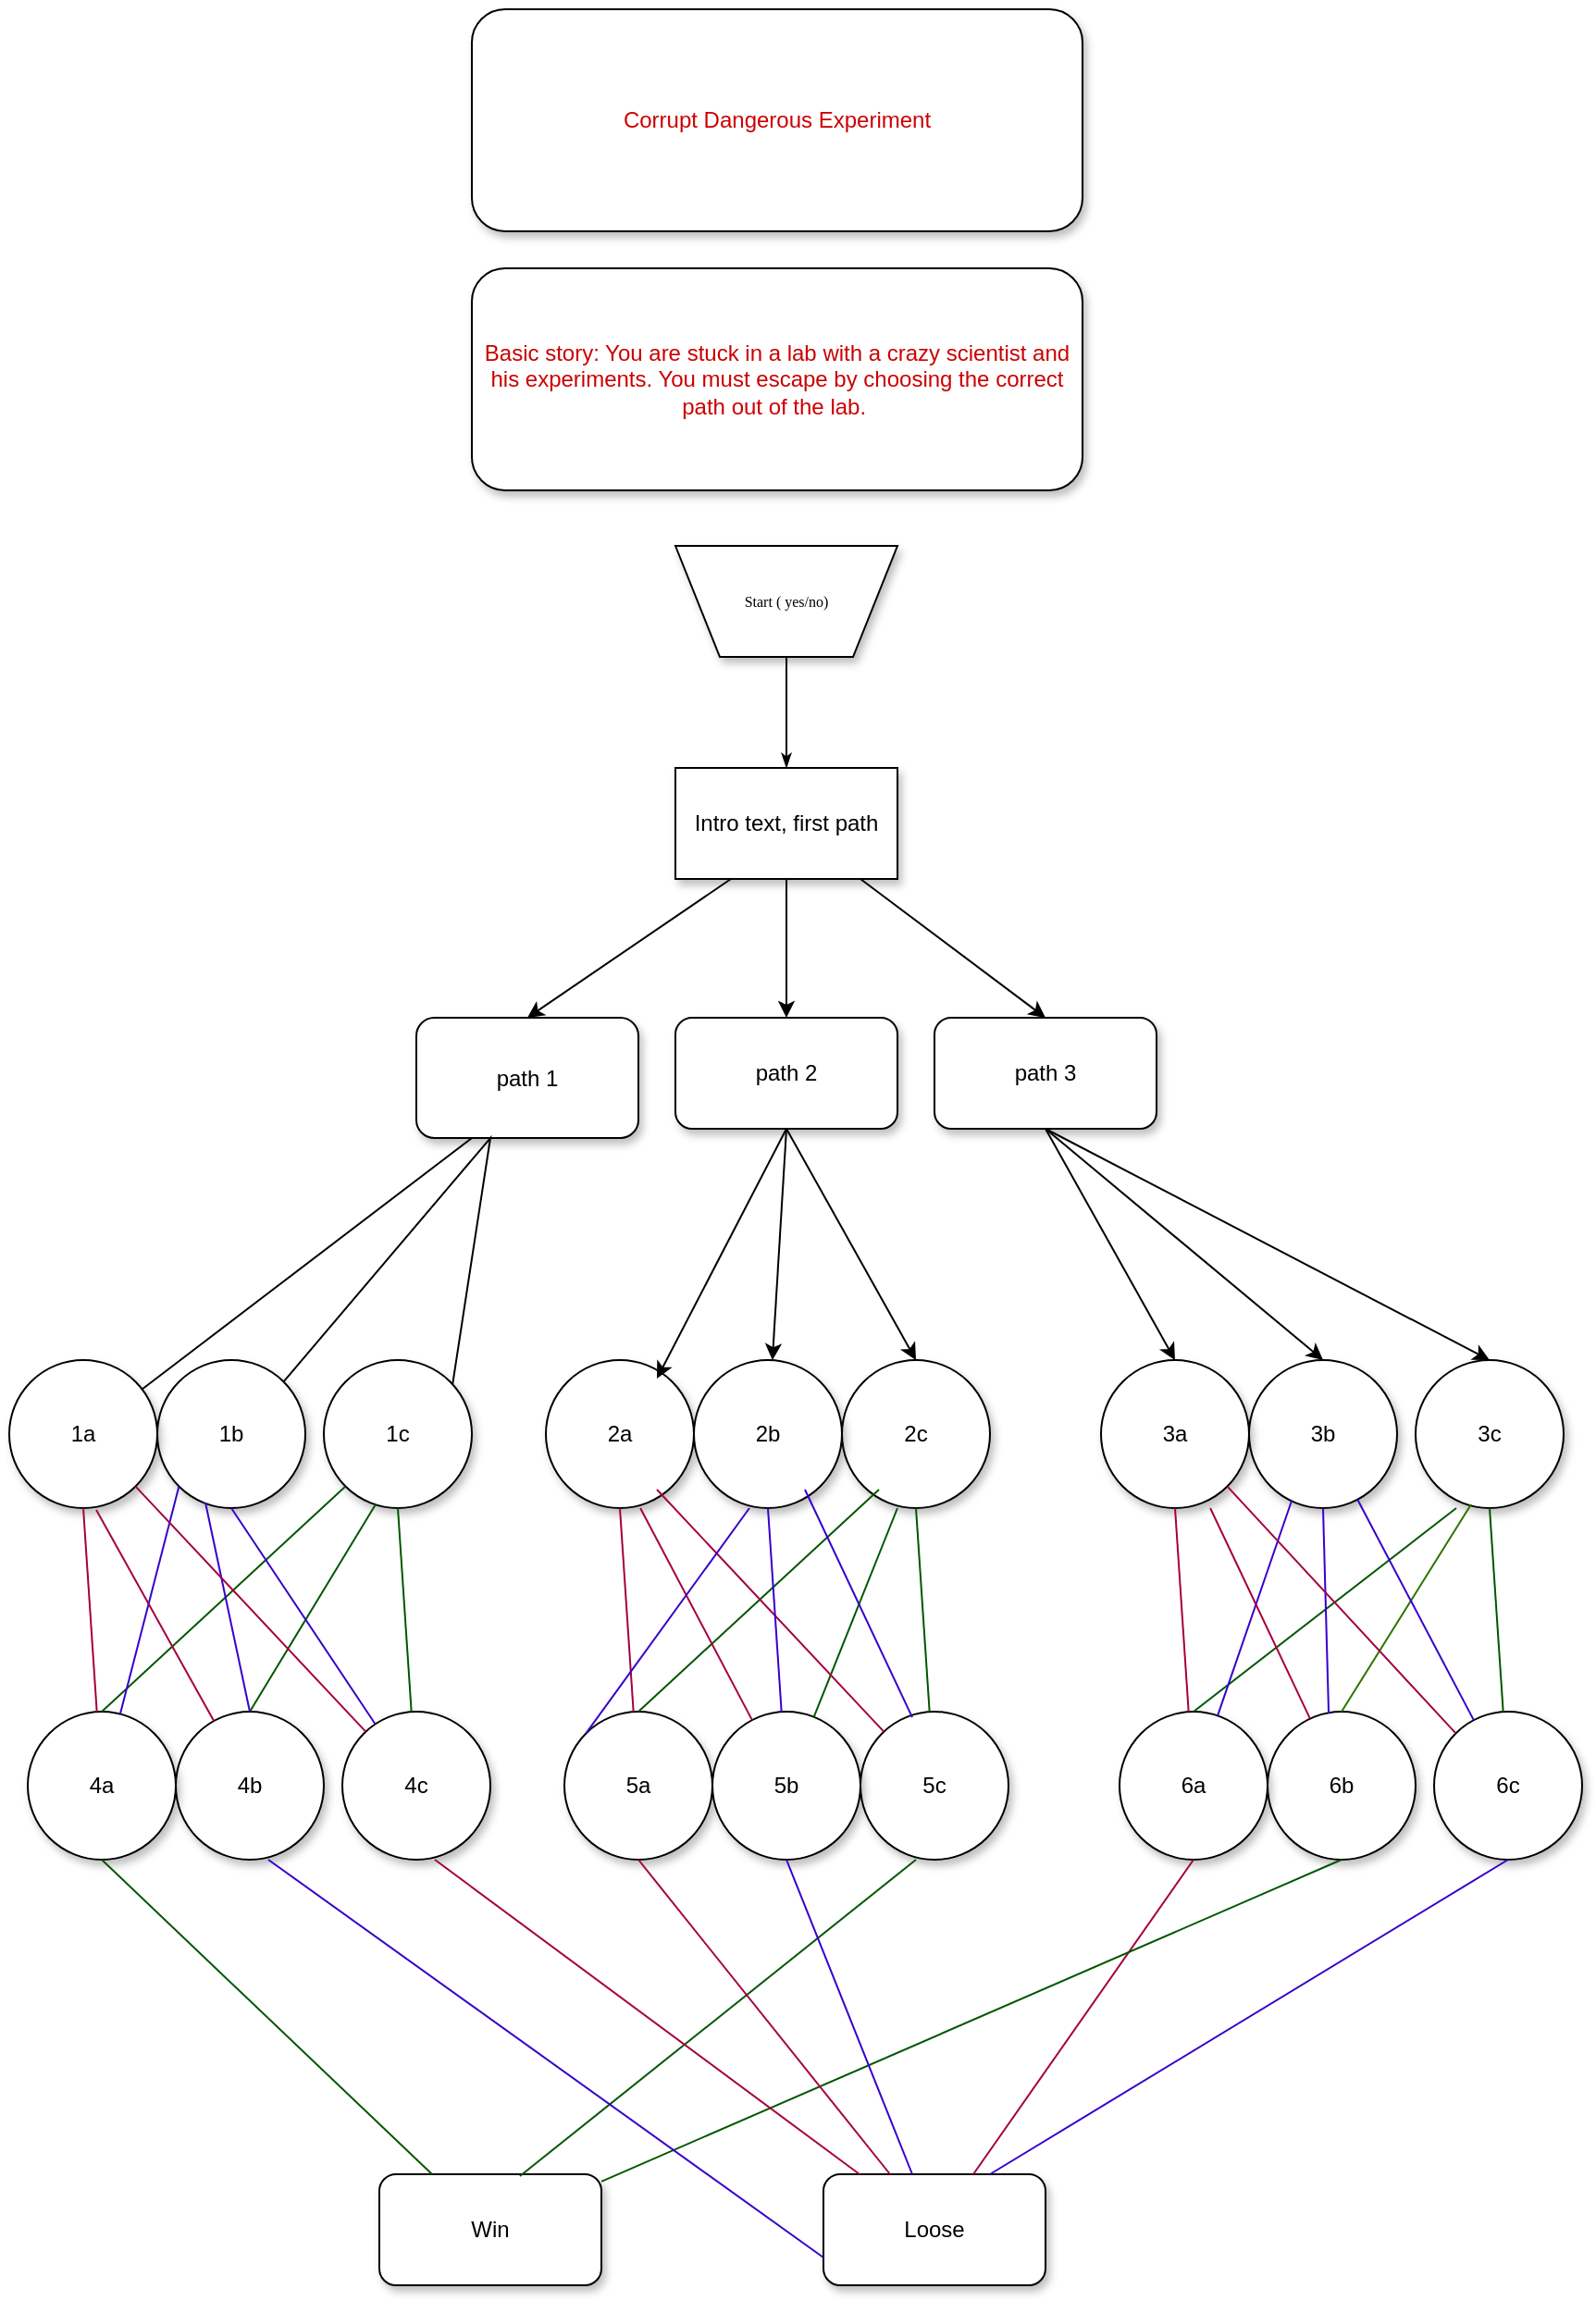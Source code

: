 <mxfile version="17.0.0" type="github">
  <diagram name="Page-1" id="edf60f1a-56cd-e834-aa8a-f176f3a09ee4">
    <mxGraphModel dx="1211" dy="1994" grid="1" gridSize="10" guides="1" tooltips="1" connect="1" arrows="1" fold="1" page="1" pageScale="1" pageWidth="1100" pageHeight="850" background="none" math="0" shadow="0">
      <root>
        <mxCell id="0" />
        <mxCell id="1" parent="0" />
        <mxCell id="60e70716793133e9-31" style="edgeStyle=orthogonalEdgeStyle;rounded=0;html=1;labelBackgroundColor=none;startSize=5;endArrow=classicThin;endFill=1;endSize=5;jettySize=auto;orthogonalLoop=1;strokeWidth=1;fontFamily=Verdana;fontSize=8" parent="1" source="60e70716793133e9-2" edge="1">
          <mxGeometry relative="1" as="geometry">
            <mxPoint x="570" y="-100" as="targetPoint" />
            <Array as="points">
              <mxPoint x="570" y="-110" />
            </Array>
          </mxGeometry>
        </mxCell>
        <mxCell id="60e70716793133e9-2" value="Start ( yes/no)" style="shape=trapezoid;whiteSpace=wrap;html=1;rounded=0;shadow=1;labelBackgroundColor=none;strokeWidth=1;fontFamily=Verdana;fontSize=8;align=center;flipV=1;" parent="1" vertex="1">
          <mxGeometry x="510" y="-220" width="120" height="60" as="geometry" />
        </mxCell>
        <mxCell id="3-9XB3UlxTxE3NfFyeRO-5" style="edgeStyle=orthogonalEdgeStyle;rounded=0;orthogonalLoop=1;jettySize=auto;html=1;exitX=0.5;exitY=1;exitDx=0;exitDy=0;" edge="1" parent="1" source="3-9XB3UlxTxE3NfFyeRO-2" target="3-9XB3UlxTxE3NfFyeRO-6">
          <mxGeometry relative="1" as="geometry">
            <mxPoint x="570" y="40" as="targetPoint" />
          </mxGeometry>
        </mxCell>
        <mxCell id="3-9XB3UlxTxE3NfFyeRO-2" value="Intro text, first path" style="rounded=0;whiteSpace=wrap;html=1;shadow=1;" vertex="1" parent="1">
          <mxGeometry x="510" y="-100" width="120" height="60" as="geometry" />
        </mxCell>
        <mxCell id="3-9XB3UlxTxE3NfFyeRO-3" value="" style="endArrow=classic;html=1;rounded=0;entryX=0.5;entryY=0;entryDx=0;entryDy=0;" edge="1" parent="1" target="3-9XB3UlxTxE3NfFyeRO-7">
          <mxGeometry width="50" height="50" relative="1" as="geometry">
            <mxPoint x="540" y="-40" as="sourcePoint" />
            <mxPoint x="470" y="40" as="targetPoint" />
          </mxGeometry>
        </mxCell>
        <mxCell id="3-9XB3UlxTxE3NfFyeRO-4" value="" style="endArrow=classic;html=1;rounded=0;entryX=0.5;entryY=0;entryDx=0;entryDy=0;" edge="1" parent="1" target="3-9XB3UlxTxE3NfFyeRO-8">
          <mxGeometry width="50" height="50" relative="1" as="geometry">
            <mxPoint x="610" y="-40" as="sourcePoint" />
            <mxPoint x="670" y="40" as="targetPoint" />
          </mxGeometry>
        </mxCell>
        <mxCell id="3-9XB3UlxTxE3NfFyeRO-6" value="path 2" style="rounded=1;whiteSpace=wrap;html=1;shadow=1;" vertex="1" parent="1">
          <mxGeometry x="510" y="35" width="120" height="60" as="geometry" />
        </mxCell>
        <mxCell id="3-9XB3UlxTxE3NfFyeRO-7" value="path 1" style="rounded=1;whiteSpace=wrap;html=1;shadow=1;" vertex="1" parent="1">
          <mxGeometry x="370" y="35" width="120" height="65" as="geometry" />
        </mxCell>
        <mxCell id="3-9XB3UlxTxE3NfFyeRO-8" value="path 3" style="rounded=1;whiteSpace=wrap;html=1;shadow=1;" vertex="1" parent="1">
          <mxGeometry x="650" y="35" width="120" height="60" as="geometry" />
        </mxCell>
        <mxCell id="3-9XB3UlxTxE3NfFyeRO-13" value="" style="endArrow=classic;html=1;rounded=0;exitX=1;exitY=0;exitDx=0;exitDy=0;" edge="1" parent="1" source="3-9XB3UlxTxE3NfFyeRO-16">
          <mxGeometry width="50" height="50" relative="1" as="geometry">
            <mxPoint x="240" y="238.35" as="sourcePoint" />
            <mxPoint x="387" y="250" as="targetPoint" />
            <Array as="points">
              <mxPoint x="410" y="100" />
            </Array>
          </mxGeometry>
        </mxCell>
        <mxCell id="3-9XB3UlxTxE3NfFyeRO-14" value="1c" style="ellipse;whiteSpace=wrap;html=1;aspect=fixed;shadow=1;" vertex="1" parent="1">
          <mxGeometry x="320" y="220" width="80" height="80" as="geometry" />
        </mxCell>
        <mxCell id="3-9XB3UlxTxE3NfFyeRO-16" value="1b" style="ellipse;whiteSpace=wrap;html=1;aspect=fixed;shadow=1;" vertex="1" parent="1">
          <mxGeometry x="230" y="220" width="80" height="80" as="geometry" />
        </mxCell>
        <mxCell id="3-9XB3UlxTxE3NfFyeRO-15" value="1a" style="ellipse;whiteSpace=wrap;html=1;aspect=fixed;shadow=1;" vertex="1" parent="1">
          <mxGeometry x="150" y="220" width="80" height="80" as="geometry" />
        </mxCell>
        <mxCell id="3-9XB3UlxTxE3NfFyeRO-17" value="" style="endArrow=none;html=1;rounded=0;exitX=0.25;exitY=1;exitDx=0;exitDy=0;" edge="1" parent="1" source="3-9XB3UlxTxE3NfFyeRO-7" target="3-9XB3UlxTxE3NfFyeRO-15">
          <mxGeometry width="50" height="50" relative="1" as="geometry">
            <mxPoint x="410" y="110" as="sourcePoint" />
            <mxPoint x="165.413" y="233.858" as="targetPoint" />
          </mxGeometry>
        </mxCell>
        <mxCell id="3-9XB3UlxTxE3NfFyeRO-18" value="2a" style="ellipse;whiteSpace=wrap;html=1;aspect=fixed;shadow=1;" vertex="1" parent="1">
          <mxGeometry x="440" y="220" width="80" height="80" as="geometry" />
        </mxCell>
        <mxCell id="3-9XB3UlxTxE3NfFyeRO-19" value="2c" style="ellipse;whiteSpace=wrap;html=1;aspect=fixed;shadow=1;" vertex="1" parent="1">
          <mxGeometry x="600" y="220" width="80" height="80" as="geometry" />
        </mxCell>
        <mxCell id="3-9XB3UlxTxE3NfFyeRO-20" value="2b" style="ellipse;whiteSpace=wrap;html=1;aspect=fixed;shadow=1;" vertex="1" parent="1">
          <mxGeometry x="520" y="220" width="80" height="80" as="geometry" />
        </mxCell>
        <mxCell id="3-9XB3UlxTxE3NfFyeRO-21" value="" style="endArrow=classic;html=1;rounded=0;exitX=0.5;exitY=1;exitDx=0;exitDy=0;" edge="1" parent="1" source="3-9XB3UlxTxE3NfFyeRO-6">
          <mxGeometry width="50" height="50" relative="1" as="geometry">
            <mxPoint x="460" y="270" as="sourcePoint" />
            <mxPoint x="500" y="230" as="targetPoint" />
          </mxGeometry>
        </mxCell>
        <mxCell id="3-9XB3UlxTxE3NfFyeRO-22" value="" style="endArrow=classic;html=1;rounded=0;exitX=0.5;exitY=1;exitDx=0;exitDy=0;" edge="1" parent="1" source="3-9XB3UlxTxE3NfFyeRO-6" target="3-9XB3UlxTxE3NfFyeRO-20">
          <mxGeometry width="50" height="50" relative="1" as="geometry">
            <mxPoint x="460" y="270" as="sourcePoint" />
            <mxPoint x="510" y="220" as="targetPoint" />
          </mxGeometry>
        </mxCell>
        <mxCell id="3-9XB3UlxTxE3NfFyeRO-23" value="" style="endArrow=classic;html=1;rounded=0;entryX=0.5;entryY=0;entryDx=0;entryDy=0;exitX=0.5;exitY=1;exitDx=0;exitDy=0;" edge="1" parent="1" source="3-9XB3UlxTxE3NfFyeRO-6" target="3-9XB3UlxTxE3NfFyeRO-19">
          <mxGeometry width="50" height="50" relative="1" as="geometry">
            <mxPoint x="460" y="270" as="sourcePoint" />
            <mxPoint x="510" y="220" as="targetPoint" />
          </mxGeometry>
        </mxCell>
        <mxCell id="3-9XB3UlxTxE3NfFyeRO-24" value="3c" style="ellipse;whiteSpace=wrap;html=1;aspect=fixed;shadow=1;" vertex="1" parent="1">
          <mxGeometry x="910" y="220" width="80" height="80" as="geometry" />
        </mxCell>
        <mxCell id="3-9XB3UlxTxE3NfFyeRO-25" value="3b" style="ellipse;whiteSpace=wrap;html=1;aspect=fixed;shadow=1;" vertex="1" parent="1">
          <mxGeometry x="820" y="220" width="80" height="80" as="geometry" />
        </mxCell>
        <mxCell id="3-9XB3UlxTxE3NfFyeRO-26" value="3a" style="ellipse;whiteSpace=wrap;html=1;aspect=fixed;shadow=1;" vertex="1" parent="1">
          <mxGeometry x="740" y="220" width="80" height="80" as="geometry" />
        </mxCell>
        <mxCell id="3-9XB3UlxTxE3NfFyeRO-27" value="" style="endArrow=classic;html=1;rounded=0;entryX=0.5;entryY=0;entryDx=0;entryDy=0;exitX=0.5;exitY=1;exitDx=0;exitDy=0;" edge="1" parent="1" source="3-9XB3UlxTxE3NfFyeRO-8" target="3-9XB3UlxTxE3NfFyeRO-26">
          <mxGeometry width="50" height="50" relative="1" as="geometry">
            <mxPoint x="690" y="110" as="sourcePoint" />
            <mxPoint x="650" y="220" as="targetPoint" />
          </mxGeometry>
        </mxCell>
        <mxCell id="3-9XB3UlxTxE3NfFyeRO-28" value="" style="endArrow=classic;html=1;rounded=0;entryX=0.5;entryY=0;entryDx=0;entryDy=0;exitX=0.5;exitY=1;exitDx=0;exitDy=0;" edge="1" parent="1" source="3-9XB3UlxTxE3NfFyeRO-8" target="3-9XB3UlxTxE3NfFyeRO-25">
          <mxGeometry width="50" height="50" relative="1" as="geometry">
            <mxPoint x="600" y="270" as="sourcePoint" />
            <mxPoint x="650" y="220" as="targetPoint" />
          </mxGeometry>
        </mxCell>
        <mxCell id="3-9XB3UlxTxE3NfFyeRO-29" value="" style="endArrow=classic;html=1;rounded=0;entryX=0.5;entryY=0;entryDx=0;entryDy=0;exitX=0.5;exitY=1;exitDx=0;exitDy=0;" edge="1" parent="1" source="3-9XB3UlxTxE3NfFyeRO-8" target="3-9XB3UlxTxE3NfFyeRO-24">
          <mxGeometry width="50" height="50" relative="1" as="geometry">
            <mxPoint x="600" y="270" as="sourcePoint" />
            <mxPoint x="650" y="220" as="targetPoint" />
          </mxGeometry>
        </mxCell>
        <mxCell id="3-9XB3UlxTxE3NfFyeRO-32" value="Loose" style="rounded=1;whiteSpace=wrap;html=1;shadow=1;" vertex="1" parent="1">
          <mxGeometry x="590" y="660" width="120" height="60" as="geometry" />
        </mxCell>
        <mxCell id="3-9XB3UlxTxE3NfFyeRO-33" value="Win" style="rounded=1;whiteSpace=wrap;html=1;shadow=1;" vertex="1" parent="1">
          <mxGeometry x="350" y="660" width="120" height="60" as="geometry" />
        </mxCell>
        <mxCell id="3-9XB3UlxTxE3NfFyeRO-34" value="4c" style="ellipse;whiteSpace=wrap;html=1;aspect=fixed;shadow=1;" vertex="1" parent="1">
          <mxGeometry x="330" y="410" width="80" height="80" as="geometry" />
        </mxCell>
        <mxCell id="3-9XB3UlxTxE3NfFyeRO-35" value="4b" style="ellipse;whiteSpace=wrap;html=1;aspect=fixed;shadow=1;" vertex="1" parent="1">
          <mxGeometry x="240" y="410" width="80" height="80" as="geometry" />
        </mxCell>
        <mxCell id="3-9XB3UlxTxE3NfFyeRO-36" value="4a" style="ellipse;whiteSpace=wrap;html=1;aspect=fixed;shadow=1;" vertex="1" parent="1">
          <mxGeometry x="160" y="410" width="80" height="80" as="geometry" />
        </mxCell>
        <mxCell id="3-9XB3UlxTxE3NfFyeRO-37" value="5a" style="ellipse;whiteSpace=wrap;html=1;aspect=fixed;shadow=1;" vertex="1" parent="1">
          <mxGeometry x="450" y="410" width="80" height="80" as="geometry" />
        </mxCell>
        <mxCell id="3-9XB3UlxTxE3NfFyeRO-38" value="5c" style="ellipse;whiteSpace=wrap;html=1;aspect=fixed;shadow=1;" vertex="1" parent="1">
          <mxGeometry x="610" y="410" width="80" height="80" as="geometry" />
        </mxCell>
        <mxCell id="3-9XB3UlxTxE3NfFyeRO-39" value="5b" style="ellipse;whiteSpace=wrap;html=1;aspect=fixed;shadow=1;" vertex="1" parent="1">
          <mxGeometry x="530" y="410" width="80" height="80" as="geometry" />
        </mxCell>
        <mxCell id="3-9XB3UlxTxE3NfFyeRO-40" value="6c" style="ellipse;whiteSpace=wrap;html=1;aspect=fixed;shadow=1;" vertex="1" parent="1">
          <mxGeometry x="920" y="410" width="80" height="80" as="geometry" />
        </mxCell>
        <mxCell id="3-9XB3UlxTxE3NfFyeRO-41" value="6b" style="ellipse;whiteSpace=wrap;html=1;aspect=fixed;shadow=1;" vertex="1" parent="1">
          <mxGeometry x="830" y="410" width="80" height="80" as="geometry" />
        </mxCell>
        <mxCell id="3-9XB3UlxTxE3NfFyeRO-42" value="6a" style="ellipse;whiteSpace=wrap;html=1;aspect=fixed;shadow=1;" vertex="1" parent="1">
          <mxGeometry x="750" y="410" width="80" height="80" as="geometry" />
        </mxCell>
        <mxCell id="3-9XB3UlxTxE3NfFyeRO-46" value="" style="endArrow=none;html=1;rounded=0;entryX=0.5;entryY=1;entryDx=0;entryDy=0;fillColor=#d80073;strokeColor=#A50040;" edge="1" parent="1" source="3-9XB3UlxTxE3NfFyeRO-32" target="3-9XB3UlxTxE3NfFyeRO-42">
          <mxGeometry width="50" height="50" relative="1" as="geometry">
            <mxPoint x="700" y="250" as="sourcePoint" />
            <mxPoint x="750" y="200" as="targetPoint" />
          </mxGeometry>
        </mxCell>
        <mxCell id="3-9XB3UlxTxE3NfFyeRO-47" value="" style="endArrow=none;html=1;rounded=0;fillColor=#008a00;strokeColor=#005700;" edge="1" parent="1" source="3-9XB3UlxTxE3NfFyeRO-33">
          <mxGeometry width="50" height="50" relative="1" as="geometry">
            <mxPoint x="820" y="540" as="sourcePoint" />
            <mxPoint x="870" y="490" as="targetPoint" />
          </mxGeometry>
        </mxCell>
        <mxCell id="3-9XB3UlxTxE3NfFyeRO-48" value="" style="endArrow=none;html=1;rounded=0;exitX=0.75;exitY=0;exitDx=0;exitDy=0;fillColor=#6a00ff;strokeColor=#3700CC;" edge="1" parent="1" source="3-9XB3UlxTxE3NfFyeRO-32">
          <mxGeometry width="50" height="50" relative="1" as="geometry">
            <mxPoint x="910" y="540" as="sourcePoint" />
            <mxPoint x="960" y="490" as="targetPoint" />
          </mxGeometry>
        </mxCell>
        <mxCell id="3-9XB3UlxTxE3NfFyeRO-49" value="" style="endArrow=none;html=1;rounded=0;exitX=0.633;exitY=0.017;exitDx=0;exitDy=0;exitPerimeter=0;fillColor=#008a00;strokeColor=#005700;" edge="1" parent="1" source="3-9XB3UlxTxE3NfFyeRO-33">
          <mxGeometry width="50" height="50" relative="1" as="geometry">
            <mxPoint x="590" y="540" as="sourcePoint" />
            <mxPoint x="640" y="490" as="targetPoint" />
          </mxGeometry>
        </mxCell>
        <mxCell id="3-9XB3UlxTxE3NfFyeRO-50" value="" style="endArrow=none;html=1;rounded=0;fillColor=#6a00ff;strokeColor=#3700CC;" edge="1" parent="1" source="3-9XB3UlxTxE3NfFyeRO-32">
          <mxGeometry width="50" height="50" relative="1" as="geometry">
            <mxPoint x="520" y="540" as="sourcePoint" />
            <mxPoint x="570" y="490" as="targetPoint" />
          </mxGeometry>
        </mxCell>
        <mxCell id="3-9XB3UlxTxE3NfFyeRO-51" value="" style="endArrow=none;html=1;rounded=0;fillColor=#d80073;strokeColor=#A50040;" edge="1" parent="1" source="3-9XB3UlxTxE3NfFyeRO-32">
          <mxGeometry width="50" height="50" relative="1" as="geometry">
            <mxPoint x="440" y="540" as="sourcePoint" />
            <mxPoint x="490" y="490" as="targetPoint" />
          </mxGeometry>
        </mxCell>
        <mxCell id="3-9XB3UlxTxE3NfFyeRO-52" value="" style="endArrow=none;html=1;rounded=0;fillColor=#d80073;strokeColor=#A50040;" edge="1" parent="1" source="3-9XB3UlxTxE3NfFyeRO-32">
          <mxGeometry width="50" height="50" relative="1" as="geometry">
            <mxPoint x="330" y="540" as="sourcePoint" />
            <mxPoint x="380" y="490" as="targetPoint" />
          </mxGeometry>
        </mxCell>
        <mxCell id="3-9XB3UlxTxE3NfFyeRO-53" value="" style="endArrow=none;html=1;rounded=0;exitX=0;exitY=0.75;exitDx=0;exitDy=0;fillColor=#6a00ff;strokeColor=#3700CC;" edge="1" parent="1" source="3-9XB3UlxTxE3NfFyeRO-32">
          <mxGeometry width="50" height="50" relative="1" as="geometry">
            <mxPoint x="240" y="540" as="sourcePoint" />
            <mxPoint x="290" y="490" as="targetPoint" />
          </mxGeometry>
        </mxCell>
        <mxCell id="3-9XB3UlxTxE3NfFyeRO-54" value="" style="endArrow=none;html=1;rounded=0;fillColor=#008a00;strokeColor=#005700;" edge="1" parent="1" source="3-9XB3UlxTxE3NfFyeRO-33">
          <mxGeometry width="50" height="50" relative="1" as="geometry">
            <mxPoint x="150" y="540" as="sourcePoint" />
            <mxPoint x="200" y="490" as="targetPoint" />
          </mxGeometry>
        </mxCell>
        <mxCell id="3-9XB3UlxTxE3NfFyeRO-56" value="" style="endArrow=none;html=1;rounded=0;entryX=0.5;entryY=1;entryDx=0;entryDy=0;fillColor=#008a00;strokeColor=#005700;" edge="1" parent="1" source="3-9XB3UlxTxE3NfFyeRO-40" target="3-9XB3UlxTxE3NfFyeRO-24">
          <mxGeometry width="50" height="50" relative="1" as="geometry">
            <mxPoint x="910" y="350" as="sourcePoint" />
            <mxPoint x="960" y="300" as="targetPoint" />
          </mxGeometry>
        </mxCell>
        <mxCell id="3-9XB3UlxTxE3NfFyeRO-58" value="" style="endArrow=none;html=1;rounded=0;fillColor=#008a00;strokeColor=#005700;" edge="1" parent="1" source="3-9XB3UlxTxE3NfFyeRO-38">
          <mxGeometry width="50" height="50" relative="1" as="geometry">
            <mxPoint x="590" y="350" as="sourcePoint" />
            <mxPoint x="640" y="300" as="targetPoint" />
          </mxGeometry>
        </mxCell>
        <mxCell id="3-9XB3UlxTxE3NfFyeRO-59" value="" style="endArrow=none;html=1;rounded=0;fillColor=#008a00;strokeColor=#005700;" edge="1" parent="1" source="3-9XB3UlxTxE3NfFyeRO-39">
          <mxGeometry width="50" height="50" relative="1" as="geometry">
            <mxPoint x="580" y="350" as="sourcePoint" />
            <mxPoint x="630" y="300" as="targetPoint" />
          </mxGeometry>
        </mxCell>
        <mxCell id="3-9XB3UlxTxE3NfFyeRO-60" value="" style="endArrow=none;html=1;rounded=0;exitX=0.5;exitY=0;exitDx=0;exitDy=0;fillColor=#008a00;strokeColor=#005700;" edge="1" parent="1" source="3-9XB3UlxTxE3NfFyeRO-37">
          <mxGeometry width="50" height="50" relative="1" as="geometry">
            <mxPoint x="570" y="340" as="sourcePoint" />
            <mxPoint x="620" y="290" as="targetPoint" />
          </mxGeometry>
        </mxCell>
        <mxCell id="3-9XB3UlxTxE3NfFyeRO-61" value="" style="endArrow=none;html=1;rounded=0;fontColor=#CC0000;fillColor=#d80073;strokeColor=#A50040;" edge="1" parent="1" target="3-9XB3UlxTxE3NfFyeRO-37">
          <mxGeometry width="50" height="50" relative="1" as="geometry">
            <mxPoint x="480" y="300" as="sourcePoint" />
            <mxPoint x="510" y="370" as="targetPoint" />
          </mxGeometry>
        </mxCell>
        <mxCell id="3-9XB3UlxTxE3NfFyeRO-62" value="" style="endArrow=none;html=1;rounded=0;entryX=0.638;entryY=1;entryDx=0;entryDy=0;entryPerimeter=0;fillColor=#d80073;strokeColor=#A50040;" edge="1" parent="1" source="3-9XB3UlxTxE3NfFyeRO-39" target="3-9XB3UlxTxE3NfFyeRO-18">
          <mxGeometry width="50" height="50" relative="1" as="geometry">
            <mxPoint x="575" y="360" as="sourcePoint" />
            <mxPoint x="565" y="300" as="targetPoint" />
          </mxGeometry>
        </mxCell>
        <mxCell id="3-9XB3UlxTxE3NfFyeRO-63" value="" style="endArrow=none;html=1;rounded=0;fillColor=#d80073;strokeColor=#A50040;" edge="1" parent="1" source="3-9XB3UlxTxE3NfFyeRO-38">
          <mxGeometry width="50" height="50" relative="1" as="geometry">
            <mxPoint x="550" y="360" as="sourcePoint" />
            <mxPoint x="500" y="290" as="targetPoint" />
          </mxGeometry>
        </mxCell>
        <mxCell id="3-9XB3UlxTxE3NfFyeRO-64" value="" style="endArrow=none;html=1;rounded=0;entryX=0.5;entryY=1;entryDx=0;entryDy=0;fillColor=#6a00ff;strokeColor=#3700CC;" edge="1" parent="1" source="3-9XB3UlxTxE3NfFyeRO-39" target="3-9XB3UlxTxE3NfFyeRO-20">
          <mxGeometry width="50" height="50" relative="1" as="geometry">
            <mxPoint x="565" y="360" as="sourcePoint" />
            <mxPoint x="555" y="290" as="targetPoint" />
          </mxGeometry>
        </mxCell>
        <mxCell id="3-9XB3UlxTxE3NfFyeRO-65" value="" style="endArrow=none;html=1;rounded=0;exitX=0;exitY=0;exitDx=0;exitDy=0;fillColor=#6a00ff;strokeColor=#3700CC;" edge="1" parent="1" source="3-9XB3UlxTxE3NfFyeRO-37">
          <mxGeometry width="50" height="50" relative="1" as="geometry">
            <mxPoint x="500" y="350" as="sourcePoint" />
            <mxPoint x="550" y="300" as="targetPoint" />
          </mxGeometry>
        </mxCell>
        <mxCell id="3-9XB3UlxTxE3NfFyeRO-66" value="" style="endArrow=none;html=1;rounded=0;exitX=0.35;exitY=0.038;exitDx=0;exitDy=0;exitPerimeter=0;fillColor=#6a00ff;strokeColor=#3700CC;" edge="1" parent="1" source="3-9XB3UlxTxE3NfFyeRO-38">
          <mxGeometry width="50" height="50" relative="1" as="geometry">
            <mxPoint x="630" y="350" as="sourcePoint" />
            <mxPoint x="580" y="290" as="targetPoint" />
          </mxGeometry>
        </mxCell>
        <mxCell id="3-9XB3UlxTxE3NfFyeRO-67" value="" style="endArrow=none;html=1;rounded=0;fontColor=#CC0000;fillColor=#60a917;strokeColor=#2D7600;exitX=0.5;exitY=0;exitDx=0;exitDy=0;entryX=0.375;entryY=0.975;entryDx=0;entryDy=0;entryPerimeter=0;" edge="1" parent="1" source="3-9XB3UlxTxE3NfFyeRO-41" target="3-9XB3UlxTxE3NfFyeRO-24">
          <mxGeometry width="50" height="50" relative="1" as="geometry">
            <mxPoint x="880" y="340" as="sourcePoint" />
            <mxPoint x="930" y="290" as="targetPoint" />
          </mxGeometry>
        </mxCell>
        <mxCell id="3-9XB3UlxTxE3NfFyeRO-68" value="" style="endArrow=none;html=1;rounded=0;fontColor=#CC0000;entryX=0.275;entryY=1;entryDx=0;entryDy=0;entryPerimeter=0;exitX=0.5;exitY=0;exitDx=0;exitDy=0;fillColor=#008a00;strokeColor=#005700;" edge="1" parent="1" source="3-9XB3UlxTxE3NfFyeRO-42" target="3-9XB3UlxTxE3NfFyeRO-24">
          <mxGeometry width="50" height="50" relative="1" as="geometry">
            <mxPoint x="880" y="340" as="sourcePoint" />
            <mxPoint x="930" y="290" as="targetPoint" />
          </mxGeometry>
        </mxCell>
        <mxCell id="3-9XB3UlxTxE3NfFyeRO-69" value="" style="endArrow=none;html=1;rounded=0;fontColor=#CC0000;fillColor=#6a00ff;strokeColor=#3700CC;" edge="1" parent="1" source="3-9XB3UlxTxE3NfFyeRO-40" target="3-9XB3UlxTxE3NfFyeRO-25">
          <mxGeometry width="50" height="50" relative="1" as="geometry">
            <mxPoint x="700" y="350" as="sourcePoint" />
            <mxPoint x="750" y="300" as="targetPoint" />
          </mxGeometry>
        </mxCell>
        <mxCell id="3-9XB3UlxTxE3NfFyeRO-70" value="" style="endArrow=none;html=1;rounded=0;fontColor=#CC0000;entryX=0.5;entryY=1;entryDx=0;entryDy=0;exitX=0.413;exitY=0.013;exitDx=0;exitDy=0;exitPerimeter=0;fillColor=#6a00ff;strokeColor=#3700CC;" edge="1" parent="1" source="3-9XB3UlxTxE3NfFyeRO-41" target="3-9XB3UlxTxE3NfFyeRO-25">
          <mxGeometry width="50" height="50" relative="1" as="geometry">
            <mxPoint x="700" y="350" as="sourcePoint" />
            <mxPoint x="750" y="300" as="targetPoint" />
          </mxGeometry>
        </mxCell>
        <mxCell id="3-9XB3UlxTxE3NfFyeRO-71" value="" style="endArrow=none;html=1;rounded=0;fontColor=#CC0000;entryX=0.288;entryY=0.95;entryDx=0;entryDy=0;entryPerimeter=0;fillColor=#6a00ff;strokeColor=#3700CC;" edge="1" parent="1" source="3-9XB3UlxTxE3NfFyeRO-42" target="3-9XB3UlxTxE3NfFyeRO-25">
          <mxGeometry width="50" height="50" relative="1" as="geometry">
            <mxPoint x="790" y="340" as="sourcePoint" />
            <mxPoint x="840" y="290" as="targetPoint" />
          </mxGeometry>
        </mxCell>
        <mxCell id="3-9XB3UlxTxE3NfFyeRO-72" value="" style="endArrow=none;html=1;rounded=0;fontColor=#CC0000;entryX=0.5;entryY=1;entryDx=0;entryDy=0;fillColor=#d80073;strokeColor=#A50040;" edge="1" parent="1" source="3-9XB3UlxTxE3NfFyeRO-42" target="3-9XB3UlxTxE3NfFyeRO-26">
          <mxGeometry width="50" height="50" relative="1" as="geometry">
            <mxPoint x="700" y="350" as="sourcePoint" />
            <mxPoint x="750" y="300" as="targetPoint" />
          </mxGeometry>
        </mxCell>
        <mxCell id="3-9XB3UlxTxE3NfFyeRO-73" value="" style="endArrow=none;html=1;rounded=0;fontColor=#CC0000;entryX=0.738;entryY=1;entryDx=0;entryDy=0;entryPerimeter=0;fillColor=#d80073;strokeColor=#A50040;" edge="1" parent="1" source="3-9XB3UlxTxE3NfFyeRO-41" target="3-9XB3UlxTxE3NfFyeRO-26">
          <mxGeometry width="50" height="50" relative="1" as="geometry">
            <mxPoint x="700" y="350" as="sourcePoint" />
            <mxPoint x="750" y="300" as="targetPoint" />
          </mxGeometry>
        </mxCell>
        <mxCell id="3-9XB3UlxTxE3NfFyeRO-74" value="" style="endArrow=none;html=1;rounded=0;fontColor=#CC0000;entryX=1;entryY=1;entryDx=0;entryDy=0;exitX=0;exitY=0;exitDx=0;exitDy=0;fillColor=#d80073;strokeColor=#A50040;" edge="1" parent="1" source="3-9XB3UlxTxE3NfFyeRO-40" target="3-9XB3UlxTxE3NfFyeRO-26">
          <mxGeometry width="50" height="50" relative="1" as="geometry">
            <mxPoint x="700" y="350" as="sourcePoint" />
            <mxPoint x="750" y="300" as="targetPoint" />
          </mxGeometry>
        </mxCell>
        <mxCell id="3-9XB3UlxTxE3NfFyeRO-84" value="" style="endArrow=none;html=1;rounded=0;fontColor=#CC0000;entryX=0.5;entryY=1;entryDx=0;entryDy=0;fillColor=#008a00;strokeColor=#005700;" edge="1" parent="1" source="3-9XB3UlxTxE3NfFyeRO-34" target="3-9XB3UlxTxE3NfFyeRO-14">
          <mxGeometry width="50" height="50" relative="1" as="geometry">
            <mxPoint x="700" y="350" as="sourcePoint" />
            <mxPoint x="750" y="300" as="targetPoint" />
          </mxGeometry>
        </mxCell>
        <mxCell id="3-9XB3UlxTxE3NfFyeRO-85" value="" style="endArrow=none;html=1;rounded=0;fontColor=#CC0000;entryX=0.35;entryY=0.975;entryDx=0;entryDy=0;exitX=0.5;exitY=0;exitDx=0;exitDy=0;entryPerimeter=0;fillColor=#008a00;strokeColor=#005700;" edge="1" parent="1" source="3-9XB3UlxTxE3NfFyeRO-35" target="3-9XB3UlxTxE3NfFyeRO-14">
          <mxGeometry width="50" height="50" relative="1" as="geometry">
            <mxPoint x="700" y="350" as="sourcePoint" />
            <mxPoint x="750" y="300" as="targetPoint" />
          </mxGeometry>
        </mxCell>
        <mxCell id="3-9XB3UlxTxE3NfFyeRO-86" value="" style="endArrow=none;html=1;rounded=0;fontColor=#CC0000;exitX=0.5;exitY=0;exitDx=0;exitDy=0;entryX=0;entryY=1;entryDx=0;entryDy=0;fillColor=#008a00;strokeColor=#005700;" edge="1" parent="1" source="3-9XB3UlxTxE3NfFyeRO-36" target="3-9XB3UlxTxE3NfFyeRO-14">
          <mxGeometry width="50" height="50" relative="1" as="geometry">
            <mxPoint x="290" y="340" as="sourcePoint" />
            <mxPoint x="340" y="290" as="targetPoint" />
          </mxGeometry>
        </mxCell>
        <mxCell id="3-9XB3UlxTxE3NfFyeRO-87" value="" style="endArrow=none;html=1;rounded=0;fontColor=#CC0000;entryX=0.5;entryY=1;entryDx=0;entryDy=0;fillColor=#6a00ff;strokeColor=#3700CC;" edge="1" parent="1" source="3-9XB3UlxTxE3NfFyeRO-34" target="3-9XB3UlxTxE3NfFyeRO-16">
          <mxGeometry width="50" height="50" relative="1" as="geometry">
            <mxPoint x="700" y="350" as="sourcePoint" />
            <mxPoint x="750" y="300" as="targetPoint" />
          </mxGeometry>
        </mxCell>
        <mxCell id="3-9XB3UlxTxE3NfFyeRO-88" value="" style="endArrow=none;html=1;rounded=0;fontColor=#CC0000;entryX=0.325;entryY=0.963;entryDx=0;entryDy=0;entryPerimeter=0;exitX=0.5;exitY=0;exitDx=0;exitDy=0;fillColor=#6a00ff;strokeColor=#3700CC;" edge="1" parent="1" source="3-9XB3UlxTxE3NfFyeRO-35" target="3-9XB3UlxTxE3NfFyeRO-16">
          <mxGeometry width="50" height="50" relative="1" as="geometry">
            <mxPoint x="700" y="350" as="sourcePoint" />
            <mxPoint x="750" y="300" as="targetPoint" />
          </mxGeometry>
        </mxCell>
        <mxCell id="3-9XB3UlxTxE3NfFyeRO-89" value="" style="endArrow=none;html=1;rounded=0;fontColor=#CC0000;entryX=0.5;entryY=1;entryDx=0;entryDy=0;fillColor=#d80073;strokeColor=#A50040;" edge="1" parent="1" source="3-9XB3UlxTxE3NfFyeRO-36" target="3-9XB3UlxTxE3NfFyeRO-15">
          <mxGeometry width="50" height="50" relative="1" as="geometry">
            <mxPoint x="700" y="350" as="sourcePoint" />
            <mxPoint x="750" y="300" as="targetPoint" />
          </mxGeometry>
        </mxCell>
        <mxCell id="3-9XB3UlxTxE3NfFyeRO-90" value="" style="endArrow=none;html=1;rounded=0;fontColor=#CC0000;entryX=0;entryY=1;entryDx=0;entryDy=0;fillColor=#6a00ff;strokeColor=#3700CC;" edge="1" parent="1" source="3-9XB3UlxTxE3NfFyeRO-36" target="3-9XB3UlxTxE3NfFyeRO-16">
          <mxGeometry width="50" height="50" relative="1" as="geometry">
            <mxPoint x="700" y="350" as="sourcePoint" />
            <mxPoint x="750" y="300" as="targetPoint" />
          </mxGeometry>
        </mxCell>
        <mxCell id="3-9XB3UlxTxE3NfFyeRO-91" value="" style="endArrow=none;html=1;rounded=0;fontColor=#CC0000;entryX=0.588;entryY=1.013;entryDx=0;entryDy=0;entryPerimeter=0;fillColor=#d80073;strokeColor=#A50040;" edge="1" parent="1" source="3-9XB3UlxTxE3NfFyeRO-35" target="3-9XB3UlxTxE3NfFyeRO-15">
          <mxGeometry width="50" height="50" relative="1" as="geometry">
            <mxPoint x="700" y="350" as="sourcePoint" />
            <mxPoint x="750" y="300" as="targetPoint" />
          </mxGeometry>
        </mxCell>
        <mxCell id="3-9XB3UlxTxE3NfFyeRO-92" value="" style="endArrow=none;html=1;rounded=0;fontColor=#CC0000;entryX=1;entryY=1;entryDx=0;entryDy=0;fillColor=#d80073;strokeColor=#A50040;" edge="1" parent="1" source="3-9XB3UlxTxE3NfFyeRO-34" target="3-9XB3UlxTxE3NfFyeRO-15">
          <mxGeometry width="50" height="50" relative="1" as="geometry">
            <mxPoint x="620" y="350" as="sourcePoint" />
            <mxPoint x="670" y="300" as="targetPoint" />
          </mxGeometry>
        </mxCell>
        <mxCell id="3-9XB3UlxTxE3NfFyeRO-95" value="Corrupt Dangerous Experiment" style="rounded=1;whiteSpace=wrap;html=1;shadow=1;fontColor=#CC0000;" vertex="1" parent="1">
          <mxGeometry x="400" y="-510" width="330" height="120" as="geometry" />
        </mxCell>
        <mxCell id="3-9XB3UlxTxE3NfFyeRO-97" value="Basic story: You are stuck in a lab with a crazy scientist and his experiments. You must escape by choosing the correct path out of the lab.&amp;nbsp;" style="rounded=1;whiteSpace=wrap;html=1;shadow=1;fontColor=#CC0000;" vertex="1" parent="1">
          <mxGeometry x="400" y="-370" width="330" height="120" as="geometry" />
        </mxCell>
      </root>
    </mxGraphModel>
  </diagram>
</mxfile>
